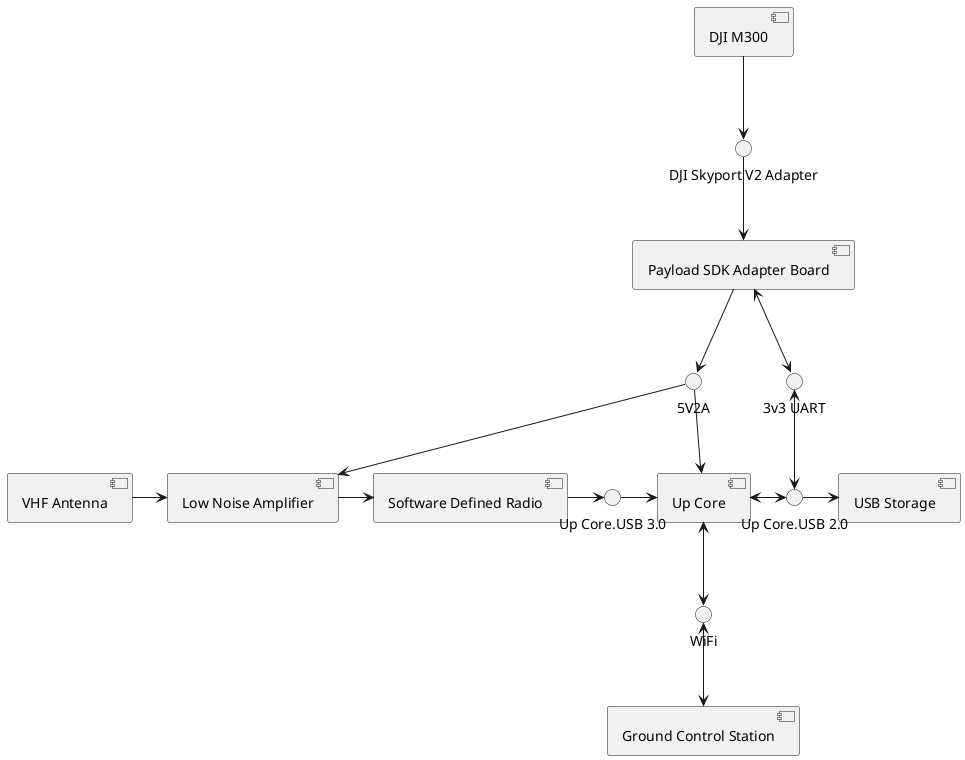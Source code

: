 @startuml Direct Integration System Diagram
[DJI M300] as dji
[Payload SDK Adapter Board] as sdk_adapter
[Up Core] as OBC
[Software Defined Radio] as SDR
[Low Noise Amplifier] as LNA
[VHF Antenna] as payload_antenna
[USB Storage] as storage
[Ground Control Station] as gcs

interface "DJI Skyport V2 Adapter" as skyport
interface "5V2A" as payload_5v2a
interface "Up Core.USB 3.0" as obc_usb3
interface "3v3 UART" as payload_uart
interface "Up Core.USB 2.0" as obc_usb2
interface "WiFi" as obc_wifi

dji --> skyport
skyport --> sdk_adapter
sdk_adapter --> payload_5v2a
payload_5v2a --> OBC
payload_5v2a --> LNA

payload_antenna -> LNA
LNA -> SDR
SDR -> obc_usb3
obc_usb3 -> OBC
OBC <-> obc_usb2
obc_usb2 -> storage

sdk_adapter <--> payload_uart
payload_uart <--> obc_usb2

OBC <--> obc_wifi
obc_wifi <--> gcs
@enduml

@startuml Independent Payload System Diagram
[DJI M300] as dji
[Payload SDK Adapter Board] as sdk_adapter
[Up Core] as OBC
[Software Defined Radio] as SDR
[Low Noise Amplifier] as LNA
[VHF Antenna] as payload_antenna
[USB Storage] as storage
[Ground Control Station] as gcs
[Payload GPS] as payload_gps

interface "DJI Skyport V2 Adapter" as skyport
interface "5V2A" as payload_5v2a
interface "Up Core.USB 3.0" as obc_usb3
interface "3v3 UART" as payload_uart
interface "Up Core.USB 2.0" as obc_usb2
interface "WiFi" as obc_wifi

dji --> skyport
skyport --> sdk_adapter
sdk_adapter --> payload_5v2a
payload_5v2a --> OBC
payload_5v2a --> LNA

payload_antenna -> LNA
LNA -> SDR
SDR -> obc_usb3
obc_usb3 -> OBC
OBC <-> obc_usb2
obc_usb2 -> storage

sdk_adapter <--> payload_uart
payload_gps <--> obc_usb2

OBC <--> obc_wifi
obc_wifi <--> gcs
@enduml

@startuml Radio Collar Tracker: TCI Wiring Diagram
[Software Defined Radio] as SDR
[On-Board Computer] as OBC
[VHF Antenna] as ANT
[LNA] as LNA
[12V to 5V Regulator] as PRIMARY_REG
[DJI Skyport V2 Adapter] as SKYPORT
interface "Wifi Antenna" as WIFI_ANT
component "UI Board" {
    port p1
    [UI Board] as UIB
    [Data Drive] as USB_DATA
    [GPS Receiver] as GPS
    p1 --> UIB
    UIB --> USB_DATA : USB 2.0 A to USB Device
    UIB --> GPS : 6 pin cable
}
[SiK Radio] as radio

component "UI Board Cable"{
    portin UIB_IN
    portout USB3_out
    portout UIB_OUT
    [USB Hub] as hub
    interface USB1_in
    interface USB2_in
    interface UART_in
    interface USB1_out
    interface USB2_out
    interface UART_out

    UIB_IN --> USB1_in
    UIB_IN --> USB2_in
    UIB_IN --> UART_in
    USB1_out --> UIB_OUT
    USB2_out --> UIB_OUT
    UART_out --> UIB_OUT
    USB2_in --> hub
    hub --> USB3_out
    hub --> USB2_out
    USB1_in --> USB1_out
    UART_in --> UART_out
}

OBC --> SDR : USB 3.0 A to USB 3.0 micro B
SDR --> LNA : SMA-M to SMA-M
LNA --> ANT : SMA-M to SMA-M
OBC --> WIFI_ANT : uFl to RP-SMA-M
OBC --> UIB_IN : 11 pos cable
UIB_OUT --> p1
SKYPORT --> PRIMARY_REG : XT30 to device
PRIMARY_REG --> OBC : device to 5.5mm Barrel
SKYPORT --> LNA : XT30 to device
USB3_out --> radio
@enduml